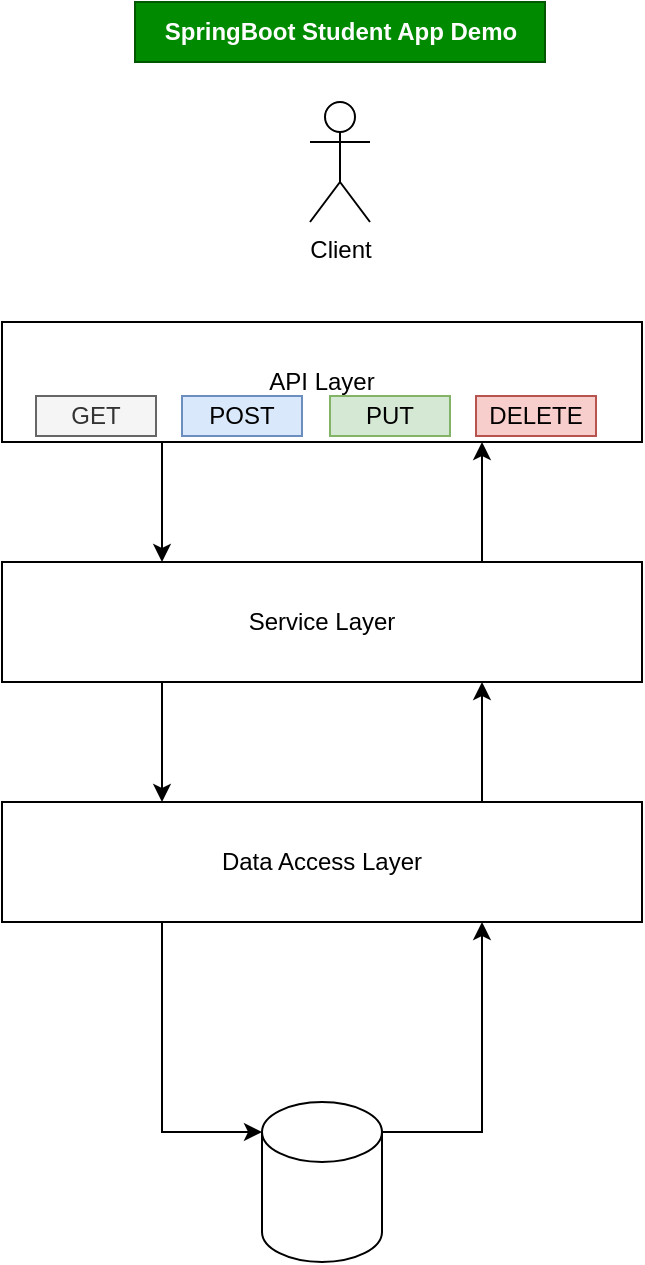 <mxfile version="21.1.7" type="device">
  <diagram name="Page-1" id="h5fXNqeCorgbz__-0EG-">
    <mxGraphModel dx="1434" dy="741" grid="1" gridSize="10" guides="1" tooltips="1" connect="1" arrows="1" fold="1" page="1" pageScale="1" pageWidth="827" pageHeight="1169" math="0" shadow="0">
      <root>
        <mxCell id="0" />
        <mxCell id="1" parent="0" />
        <mxCell id="yscISXNDXEat5nVZqD3i-18" style="edgeStyle=orthogonalEdgeStyle;rounded=0;orthogonalLoop=1;jettySize=auto;html=1;exitX=0.25;exitY=1;exitDx=0;exitDy=0;entryX=0.25;entryY=0;entryDx=0;entryDy=0;" edge="1" parent="1" source="yscISXNDXEat5nVZqD3i-1" target="yscISXNDXEat5nVZqD3i-5">
          <mxGeometry relative="1" as="geometry" />
        </mxCell>
        <mxCell id="yscISXNDXEat5nVZqD3i-3" value="Client" style="shape=umlActor;verticalLabelPosition=bottom;verticalAlign=top;html=1;outlineConnect=0;" vertex="1" parent="1">
          <mxGeometry x="354" y="90" width="30" height="60" as="geometry" />
        </mxCell>
        <mxCell id="yscISXNDXEat5nVZqD3i-11" style="edgeStyle=orthogonalEdgeStyle;rounded=0;orthogonalLoop=1;jettySize=auto;html=1;exitX=0.25;exitY=1;exitDx=0;exitDy=0;entryX=0;entryY=0;entryDx=0;entryDy=15;entryPerimeter=0;" edge="1" parent="1" source="yscISXNDXEat5nVZqD3i-4" target="yscISXNDXEat5nVZqD3i-10">
          <mxGeometry relative="1" as="geometry" />
        </mxCell>
        <mxCell id="yscISXNDXEat5nVZqD3i-16" style="edgeStyle=orthogonalEdgeStyle;rounded=0;orthogonalLoop=1;jettySize=auto;html=1;exitX=0.75;exitY=0;exitDx=0;exitDy=0;entryX=0.75;entryY=1;entryDx=0;entryDy=0;" edge="1" parent="1" source="yscISXNDXEat5nVZqD3i-4" target="yscISXNDXEat5nVZqD3i-5">
          <mxGeometry relative="1" as="geometry" />
        </mxCell>
        <mxCell id="yscISXNDXEat5nVZqD3i-4" value="Data Access Layer" style="rounded=0;whiteSpace=wrap;html=1;" vertex="1" parent="1">
          <mxGeometry x="200" y="440" width="320" height="60" as="geometry" />
        </mxCell>
        <mxCell id="yscISXNDXEat5nVZqD3i-15" style="edgeStyle=orthogonalEdgeStyle;rounded=0;orthogonalLoop=1;jettySize=auto;html=1;exitX=0.25;exitY=1;exitDx=0;exitDy=0;entryX=0.25;entryY=0;entryDx=0;entryDy=0;" edge="1" parent="1" source="yscISXNDXEat5nVZqD3i-5" target="yscISXNDXEat5nVZqD3i-4">
          <mxGeometry relative="1" as="geometry" />
        </mxCell>
        <mxCell id="yscISXNDXEat5nVZqD3i-17" style="edgeStyle=orthogonalEdgeStyle;rounded=0;orthogonalLoop=1;jettySize=auto;html=1;exitX=0.75;exitY=0;exitDx=0;exitDy=0;entryX=0.75;entryY=1;entryDx=0;entryDy=0;" edge="1" parent="1" source="yscISXNDXEat5nVZqD3i-5" target="yscISXNDXEat5nVZqD3i-1">
          <mxGeometry relative="1" as="geometry" />
        </mxCell>
        <mxCell id="yscISXNDXEat5nVZqD3i-5" value="Service Layer" style="rounded=0;whiteSpace=wrap;html=1;" vertex="1" parent="1">
          <mxGeometry x="200" y="320" width="320" height="60" as="geometry" />
        </mxCell>
        <mxCell id="yscISXNDXEat5nVZqD3i-12" style="edgeStyle=orthogonalEdgeStyle;rounded=0;orthogonalLoop=1;jettySize=auto;html=1;exitX=1;exitY=0;exitDx=0;exitDy=15;exitPerimeter=0;entryX=0.75;entryY=1;entryDx=0;entryDy=0;" edge="1" parent="1" source="yscISXNDXEat5nVZqD3i-10" target="yscISXNDXEat5nVZqD3i-4">
          <mxGeometry relative="1" as="geometry">
            <Array as="points">
              <mxPoint x="440" y="605" />
            </Array>
          </mxGeometry>
        </mxCell>
        <mxCell id="yscISXNDXEat5nVZqD3i-10" value="" style="shape=cylinder3;whiteSpace=wrap;html=1;boundedLbl=1;backgroundOutline=1;size=15;" vertex="1" parent="1">
          <mxGeometry x="330" y="590" width="60" height="80" as="geometry" />
        </mxCell>
        <mxCell id="yscISXNDXEat5nVZqD3i-20" value="&lt;b&gt;SpringBoot Student App Demo&lt;/b&gt;" style="text;html=1;align=center;verticalAlign=middle;whiteSpace=wrap;rounded=0;fillColor=#008a00;fontColor=#ffffff;strokeColor=#005700;" vertex="1" parent="1">
          <mxGeometry x="266.5" y="40" width="205" height="30" as="geometry" />
        </mxCell>
        <mxCell id="yscISXNDXEat5nVZqD3i-21" value="" style="group" vertex="1" connectable="0" parent="1">
          <mxGeometry x="200" y="200" width="320" height="60" as="geometry" />
        </mxCell>
        <mxCell id="yscISXNDXEat5nVZqD3i-1" value="API Layer" style="rounded=0;whiteSpace=wrap;html=1;" vertex="1" parent="yscISXNDXEat5nVZqD3i-21">
          <mxGeometry width="320" height="60" as="geometry" />
        </mxCell>
        <mxCell id="yscISXNDXEat5nVZqD3i-2" value="DELETE" style="text;html=1;strokeColor=#b85450;fillColor=#f8cecc;align=center;verticalAlign=middle;whiteSpace=wrap;rounded=0;" vertex="1" parent="yscISXNDXEat5nVZqD3i-21">
          <mxGeometry x="237" y="37" width="60" height="20" as="geometry" />
        </mxCell>
        <mxCell id="yscISXNDXEat5nVZqD3i-6" value="PUT" style="text;html=1;strokeColor=#82b366;fillColor=#d5e8d4;align=center;verticalAlign=middle;whiteSpace=wrap;rounded=0;" vertex="1" parent="yscISXNDXEat5nVZqD3i-21">
          <mxGeometry x="164" y="37" width="60" height="20" as="geometry" />
        </mxCell>
        <mxCell id="yscISXNDXEat5nVZqD3i-7" value="POST" style="text;html=1;strokeColor=#6c8ebf;fillColor=#dae8fc;align=center;verticalAlign=middle;whiteSpace=wrap;rounded=0;" vertex="1" parent="yscISXNDXEat5nVZqD3i-21">
          <mxGeometry x="90" y="37" width="60" height="20" as="geometry" />
        </mxCell>
        <mxCell id="yscISXNDXEat5nVZqD3i-19" value="GET" style="text;html=1;strokeColor=#666666;fillColor=#f5f5f5;align=center;verticalAlign=middle;whiteSpace=wrap;rounded=0;fontColor=#333333;" vertex="1" parent="yscISXNDXEat5nVZqD3i-21">
          <mxGeometry x="17" y="37" width="60" height="20" as="geometry" />
        </mxCell>
      </root>
    </mxGraphModel>
  </diagram>
</mxfile>
